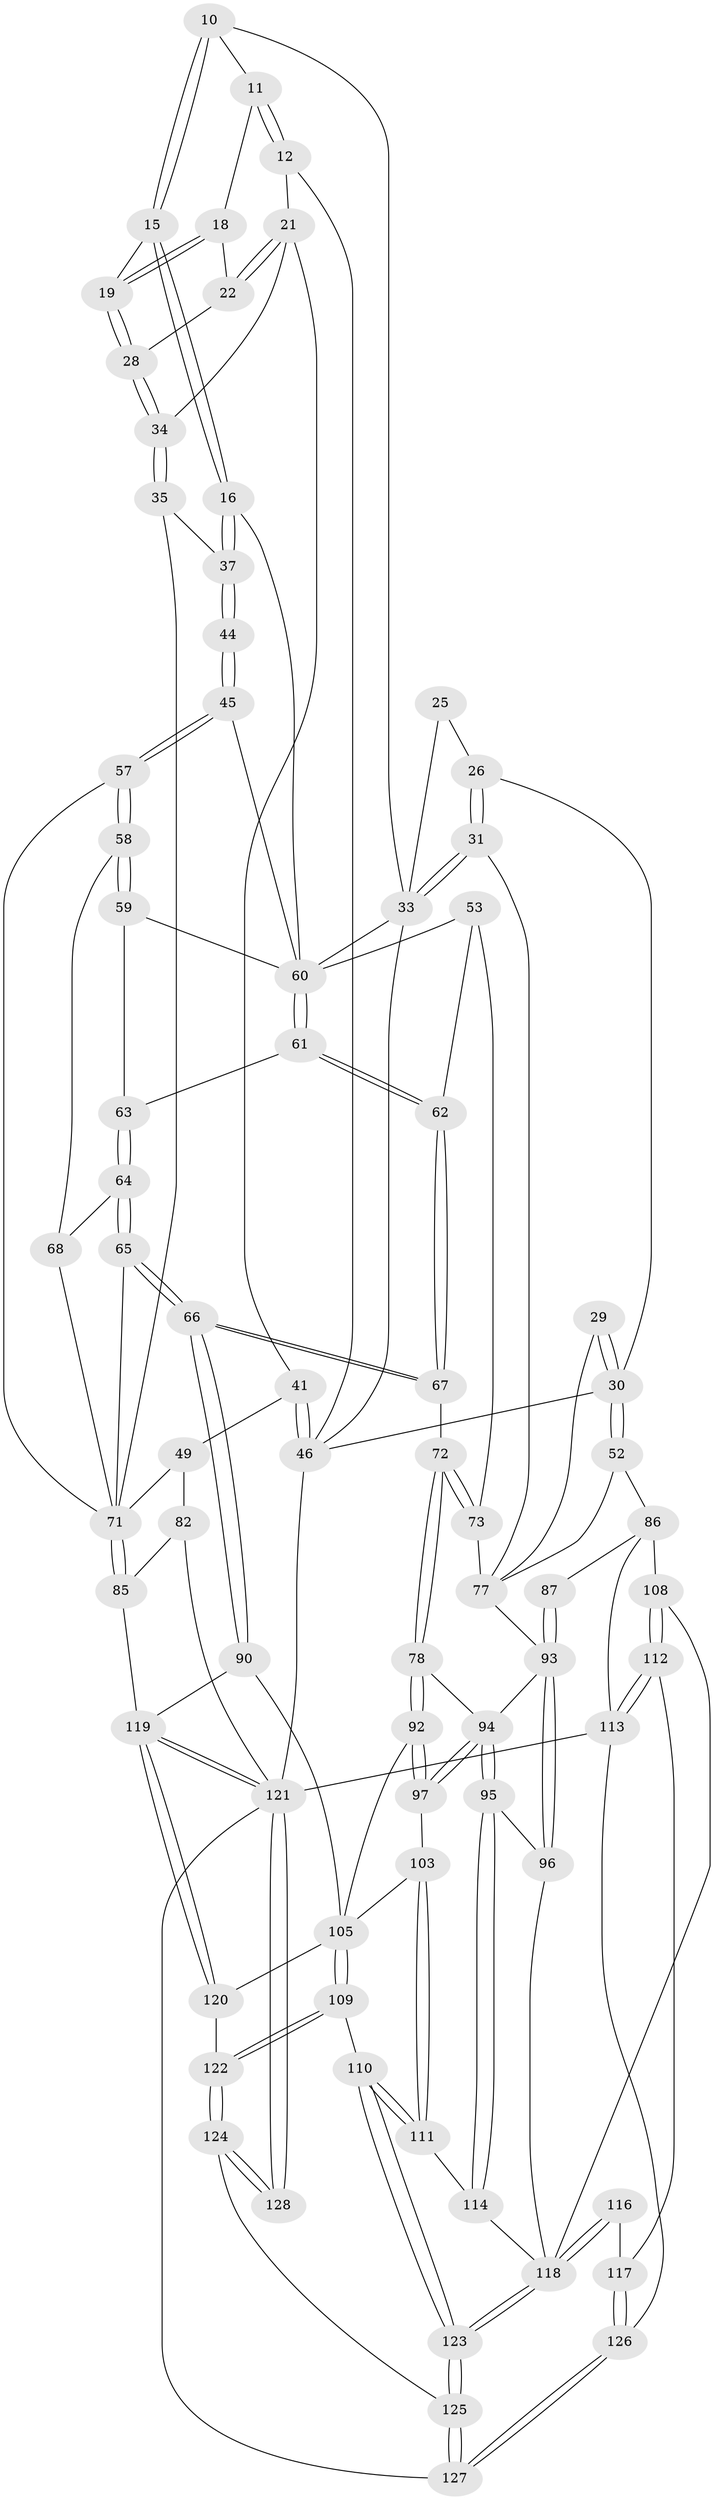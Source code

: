 // original degree distribution, {3: 0.0234375, 6: 0.2265625, 4: 0.2265625, 5: 0.5234375}
// Generated by graph-tools (version 1.1) at 2025/05/03/04/25 22:05:57]
// undirected, 76 vertices, 179 edges
graph export_dot {
graph [start="1"]
  node [color=gray90,style=filled];
  10 [pos="+0.6252395857263993+0"];
  11 [pos="+0.8723678195402155+0"];
  12 [pos="+1+0"];
  15 [pos="+0.5982752909834764+0.11957269201633124"];
  16 [pos="+0.5604412754858821+0.1739500384767769"];
  18 [pos="+0.8343073506676233+0"];
  19 [pos="+0.6994863601518475+0.11789697819969476"];
  21 [pos="+0.8716683654212336+0.1892918814955407",super="+20"];
  22 [pos="+0.818539970517098+0.06418173362990937"];
  25 [pos="+0.1833457944384804+0.07268707548664843",super="+4+5"];
  26 [pos="+0.17353215621159837+0.09145831202691439"];
  28 [pos="+0.7479739905699601+0.17660855281312168"];
  29 [pos="+0.08497952132406428+0.1803482058123483"];
  30 [pos="+0+0.1876773662165668",super="+23+27"];
  31 [pos="+0.18581769659133715+0.22452855375437167"];
  33 [pos="+0.30609477141410024+0.2279134179395386",super="+9+7+6+2+3"];
  34 [pos="+0.7491822451928877+0.1844107742322785"];
  35 [pos="+0.7143013820557093+0.2545492028816059"];
  37 [pos="+0.586177947967103+0.1979056548869681",super="+36"];
  41 [pos="+0.9045792723220233+0.22185202999085474"];
  44 [pos="+0.5894070368724805+0.36054773626124137"];
  45 [pos="+0.5807812202767773+0.38082077486149374"];
  46 [pos="+1+0.3677259307839072",super="+14"];
  49 [pos="+0.9399833238440487+0.4469851552856291",super="+42"];
  52 [pos="+0+0.47028976351263113"];
  53 [pos="+0.32751023976021193+0.35372390643383994"];
  57 [pos="+0.5809033199476007+0.3828435354278565"];
  58 [pos="+0.5695067199169094+0.38856923803298726"];
  59 [pos="+0.46883994580435834+0.360705896211964"];
  60 [pos="+0.466379898058356+0.3597413470040724",super="+40+38+17"];
  61 [pos="+0.4434771703391558+0.4096789824018507"];
  62 [pos="+0.39265616491454763+0.42987703325550575"];
  63 [pos="+0.4958476810383459+0.4255869163189992"];
  64 [pos="+0.508485480548772+0.43070433771676414"];
  65 [pos="+0.47249940396680723+0.5414406751885653"];
  66 [pos="+0.43643570578055196+0.5579512915833496"];
  67 [pos="+0.40744290873678146+0.5382784850900437"];
  68 [pos="+0.5670935862628166+0.39080264725561886"];
  71 [pos="+0.5176436675150374+0.5407929753694215",super="+70+69"];
  72 [pos="+0.35556680281571434+0.5417575679483473"];
  73 [pos="+0.2169569079059794+0.44805923847757373",super="+54"];
  77 [pos="+0.20363525007660013+0.45627759019429426",super="+51"];
  78 [pos="+0.2804986144543448+0.6078263544014267"];
  82 [pos="+0.8058069106436887+0.7058184628328608",super="+48"];
  85 [pos="+0.5880710428300174+0.6548132145464282",super="+84"];
  86 [pos="+0.0015216538782693654+0.6083832249526322",super="+74"];
  87 [pos="+0.13390294378230394+0.6188872650902395"];
  90 [pos="+0.43841541881700113+0.5919591693723787",super="+89"];
  92 [pos="+0.3119228115707826+0.6665884037232332"];
  93 [pos="+0.18349453812160804+0.6938881063232274",super="+80+81"];
  94 [pos="+0.20756720018847782+0.7217985560997676",super="+79"];
  95 [pos="+0.2025408781363723+0.7243480951373007"];
  96 [pos="+0.1966679991569635+0.7233507822422456"];
  97 [pos="+0.2623091932910756+0.7113550094660274"];
  103 [pos="+0.30923400801743056+0.7483674680420943"];
  105 [pos="+0.3693747382742005+0.7076519027367847",super="+102+104"];
  108 [pos="+0.06208727330239362+0.7096867057812339"];
  109 [pos="+0.375804424310452+0.845444156614134"];
  110 [pos="+0.33744455828598324+0.8460443545587468"];
  111 [pos="+0.3168934164607542+0.8392005822526782"];
  112 [pos="+0.015125041522510846+0.8585910805240516"];
  113 [pos="+0+0.8674522938472572",super="+75"];
  114 [pos="+0.2759382745635779+0.8400174218555799"];
  116 [pos="+0.08271168629282472+0.8701195222056298"];
  117 [pos="+0.07264817974735019+0.8709234634249058"];
  118 [pos="+0.17819143322208197+0.9180979022464981",super="+115+106+107"];
  119 [pos="+0.6189945009962691+0.9374906450843221",super="+98+88"];
  120 [pos="+0.507138404832101+0.8323322138169559"];
  121 [pos="+0.6950113384576947+1",super="+100+99+101"];
  122 [pos="+0.4209476366925929+0.8585479336400587"];
  123 [pos="+0.24068029891170534+1"];
  124 [pos="+0.36772546084001156+1"];
  125 [pos="+0.24272141777966277+1"];
  126 [pos="+0.057079728013864746+0.988401623885938"];
  127 [pos="+0.08469130374615452+1"];
  128 [pos="+0.721069570116102+1"];
  10 -- 11;
  10 -- 15;
  10 -- 15;
  10 -- 33;
  11 -- 12;
  11 -- 12;
  11 -- 18;
  12 -- 21;
  12 -- 46;
  15 -- 16;
  15 -- 16;
  15 -- 19;
  16 -- 37;
  16 -- 37;
  16 -- 60;
  18 -- 19;
  18 -- 19;
  18 -- 22;
  19 -- 28;
  19 -- 28;
  21 -- 22;
  21 -- 22;
  21 -- 34;
  21 -- 41;
  22 -- 28;
  25 -- 26;
  25 -- 33 [weight=3];
  26 -- 31;
  26 -- 31;
  26 -- 30;
  28 -- 34;
  28 -- 34;
  29 -- 30 [weight=2];
  29 -- 30;
  29 -- 77;
  30 -- 52;
  30 -- 52;
  30 -- 46;
  31 -- 33;
  31 -- 33;
  31 -- 77;
  33 -- 60 [weight=2];
  33 -- 46;
  34 -- 35;
  34 -- 35;
  35 -- 37;
  35 -- 71;
  37 -- 44 [weight=2];
  37 -- 44;
  41 -- 46;
  41 -- 46;
  41 -- 49;
  44 -- 45;
  44 -- 45;
  45 -- 57;
  45 -- 57;
  45 -- 60;
  46 -- 121 [weight=3];
  49 -- 82;
  49 -- 71 [weight=2];
  52 -- 77;
  52 -- 86;
  53 -- 62;
  53 -- 60;
  53 -- 73;
  57 -- 58;
  57 -- 58;
  57 -- 71;
  58 -- 59;
  58 -- 59;
  58 -- 68;
  59 -- 60;
  59 -- 63;
  60 -- 61;
  60 -- 61;
  61 -- 62;
  61 -- 62;
  61 -- 63;
  62 -- 67;
  62 -- 67;
  63 -- 64;
  63 -- 64;
  64 -- 65;
  64 -- 65;
  64 -- 68;
  65 -- 66;
  65 -- 66;
  65 -- 71;
  66 -- 67;
  66 -- 67;
  66 -- 90;
  66 -- 90;
  67 -- 72;
  68 -- 71;
  71 -- 85 [weight=2];
  71 -- 85;
  72 -- 73;
  72 -- 73;
  72 -- 78;
  72 -- 78;
  73 -- 77 [weight=2];
  77 -- 93;
  78 -- 92;
  78 -- 92;
  78 -- 94;
  82 -- 121 [weight=2];
  82 -- 85;
  85 -- 119 [weight=2];
  86 -- 87;
  86 -- 108;
  86 -- 113;
  87 -- 93 [weight=2];
  87 -- 93;
  90 -- 105 [weight=2];
  90 -- 119;
  92 -- 97;
  92 -- 97;
  92 -- 105;
  93 -- 96;
  93 -- 96;
  93 -- 94;
  94 -- 95;
  94 -- 95;
  94 -- 97;
  94 -- 97;
  95 -- 96;
  95 -- 114;
  95 -- 114;
  96 -- 118;
  97 -- 103;
  103 -- 111;
  103 -- 111;
  103 -- 105;
  105 -- 109;
  105 -- 109;
  105 -- 120;
  108 -- 112;
  108 -- 112;
  108 -- 118;
  109 -- 110;
  109 -- 122;
  109 -- 122;
  110 -- 111;
  110 -- 111;
  110 -- 123;
  110 -- 123;
  111 -- 114;
  112 -- 113;
  112 -- 113;
  112 -- 117;
  113 -- 126;
  113 -- 121;
  114 -- 118;
  116 -- 117;
  116 -- 118 [weight=2];
  116 -- 118;
  117 -- 126;
  117 -- 126;
  118 -- 123;
  118 -- 123;
  119 -- 120;
  119 -- 120;
  119 -- 121;
  119 -- 121;
  120 -- 122;
  121 -- 128 [weight=2];
  121 -- 128;
  121 -- 127;
  122 -- 124;
  122 -- 124;
  123 -- 125;
  123 -- 125;
  124 -- 125;
  124 -- 128;
  124 -- 128;
  125 -- 127;
  125 -- 127;
  126 -- 127;
  126 -- 127;
}
